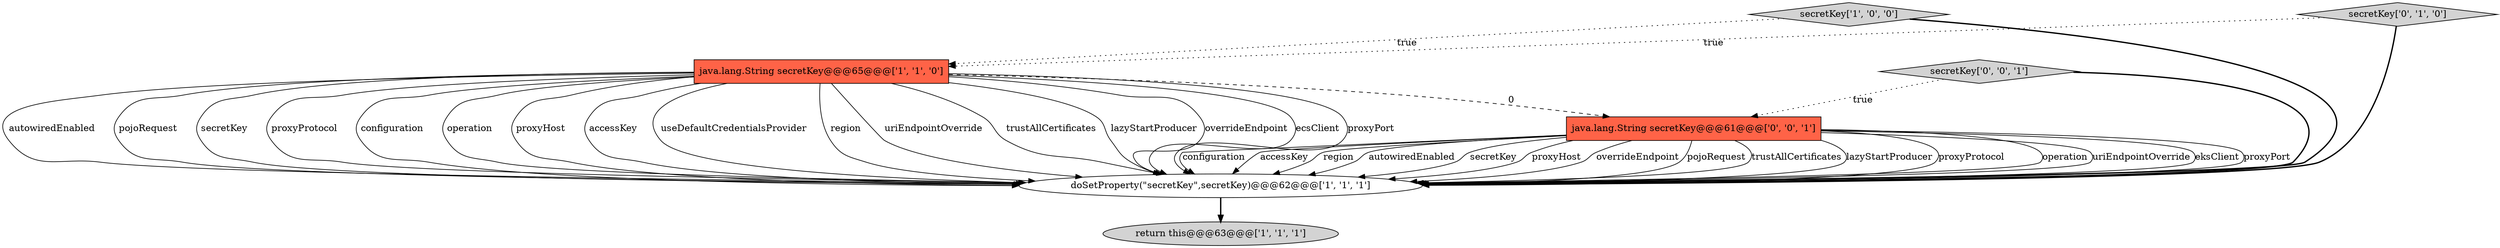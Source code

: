digraph {
6 [style = filled, label = "java.lang.String secretKey@@@61@@@['0', '0', '1']", fillcolor = tomato, shape = box image = "AAA0AAABBB3BBB"];
3 [style = filled, label = "java.lang.String secretKey@@@65@@@['1', '1', '0']", fillcolor = tomato, shape = box image = "AAA0AAABBB1BBB"];
0 [style = filled, label = "return this@@@63@@@['1', '1', '1']", fillcolor = lightgray, shape = ellipse image = "AAA0AAABBB1BBB"];
5 [style = filled, label = "secretKey['0', '0', '1']", fillcolor = lightgray, shape = diamond image = "AAA0AAABBB3BBB"];
2 [style = filled, label = "secretKey['1', '0', '0']", fillcolor = lightgray, shape = diamond image = "AAA0AAABBB1BBB"];
1 [style = filled, label = "doSetProperty(\"secretKey\",secretKey)@@@62@@@['1', '1', '1']", fillcolor = white, shape = ellipse image = "AAA0AAABBB1BBB"];
4 [style = filled, label = "secretKey['0', '1', '0']", fillcolor = lightgray, shape = diamond image = "AAA0AAABBB2BBB"];
2->3 [style = dotted, label="true"];
3->1 [style = solid, label="overrideEndpoint"];
3->1 [style = solid, label="ecsClient"];
3->1 [style = solid, label="proxyPort"];
3->1 [style = solid, label="autowiredEnabled"];
6->1 [style = solid, label="operation"];
6->1 [style = solid, label="uriEndpointOverride"];
3->6 [style = dashed, label="0"];
3->1 [style = solid, label="pojoRequest"];
3->1 [style = solid, label="secretKey"];
6->1 [style = solid, label="eksClient"];
6->1 [style = solid, label="proxyPort"];
2->1 [style = bold, label=""];
6->1 [style = solid, label="configuration"];
3->1 [style = solid, label="proxyProtocol"];
5->6 [style = dotted, label="true"];
3->1 [style = solid, label="configuration"];
6->1 [style = solid, label="accessKey"];
1->0 [style = bold, label=""];
3->1 [style = solid, label="operation"];
3->1 [style = solid, label="proxyHost"];
6->1 [style = solid, label="region"];
6->1 [style = solid, label="autowiredEnabled"];
6->1 [style = solid, label="secretKey"];
6->1 [style = solid, label="proxyHost"];
3->1 [style = solid, label="accessKey"];
5->1 [style = bold, label=""];
3->1 [style = solid, label="useDefaultCredentialsProvider"];
3->1 [style = solid, label="region"];
6->1 [style = solid, label="overrideEndpoint"];
4->3 [style = dotted, label="true"];
6->1 [style = solid, label="pojoRequest"];
6->1 [style = solid, label="trustAllCertificates"];
3->1 [style = solid, label="uriEndpointOverride"];
6->1 [style = solid, label="lazyStartProducer"];
4->1 [style = bold, label=""];
6->1 [style = solid, label="proxyProtocol"];
3->1 [style = solid, label="trustAllCertificates"];
3->1 [style = solid, label="lazyStartProducer"];
}
